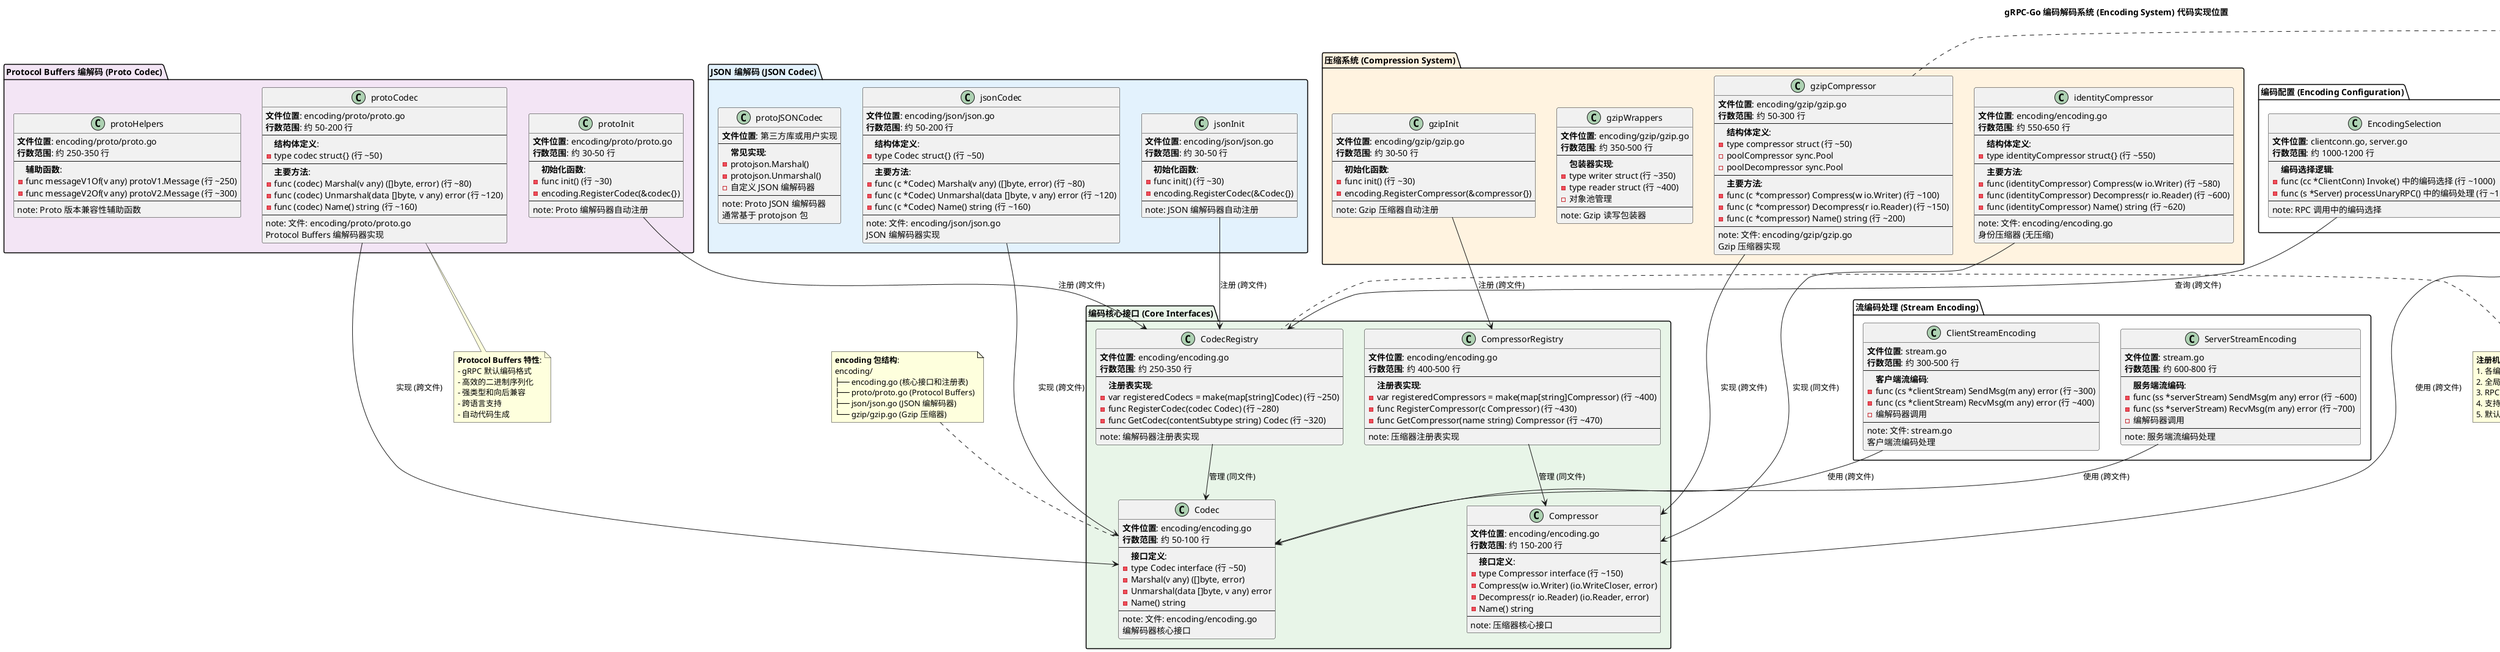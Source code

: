 @startuml 编码解码系统代码位置图

!define RECTANGLE class

title gRPC-Go 编码解码系统 (Encoding System) 代码实现位置

' 定义颜色主题
!define CODEC_COLOR #E8F5E8
!define COMPRESSOR_COLOR #FFF3E0
!define PROTO_COLOR #F3E5F5
!define JSON_COLOR #E3F2FD

package "编码核心接口 (Core Interfaces)" CODEC_COLOR {
    RECTANGLE Codec {
        **文件位置**: encoding/encoding.go
        **行数范围**: 约 50-100 行
        --
        **接口定义**:
        - type Codec interface (行 ~50)
        - Marshal(v any) ([]byte, error)
        - Unmarshal(data []byte, v any) error
        - Name() string
        --
        note: 文件: encoding/encoding.go\n编解码器核心接口
    }
    
    RECTANGLE Compressor {
        **文件位置**: encoding/encoding.go
        **行数范围**: 约 150-200 行
        --
        **接口定义**:
        - type Compressor interface (行 ~150)
        - Compress(w io.Writer) (io.WriteCloser, error)
        - Decompress(r io.Reader) (io.Reader, error)
        - Name() string
        --
        note: 压缩器核心接口
    }
    
    RECTANGLE CodecRegistry {
        **文件位置**: encoding/encoding.go
        **行数范围**: 约 250-350 行
        --
        **注册表实现**:
        - var registeredCodecs = make(map[string]Codec) (行 ~250)
        - func RegisterCodec(codec Codec) (行 ~280)
        - func GetCodec(contentSubtype string) Codec (行 ~320)
        --
        note: 编解码器注册表实现
    }
    
    RECTANGLE CompressorRegistry {
        **文件位置**: encoding/encoding.go
        **行数范围**: 约 400-500 行
        --
        **注册表实现**:
        - var registeredCompressors = make(map[string]Compressor) (行 ~400)
        - func RegisterCompressor(c Compressor) (行 ~430)
        - func GetCompressor(name string) Compressor (行 ~470)
        --
        note: 压缩器注册表实现
    }
}

package "Protocol Buffers 编解码 (Proto Codec)" PROTO_COLOR {
    RECTANGLE protoCodec {
        **文件位置**: encoding/proto/proto.go
        **行数范围**: 约 50-200 行
        --
        **结构体定义**:
        - type codec struct{} (行 ~50)
        --
        **主要方法**:
        - func (codec) Marshal(v any) ([]byte, error) (行 ~80)
        - func (codec) Unmarshal(data []byte, v any) error (行 ~120)
        - func (codec) Name() string (行 ~160)
        --
        note: 文件: encoding/proto/proto.go\nProtocol Buffers 编解码器实现
    }
    
    RECTANGLE protoInit {
        **文件位置**: encoding/proto/proto.go
        **行数范围**: 约 30-50 行
        --
        **初始化函数**:
        - func init() (行 ~30)
        - encoding.RegisterCodec(&codec{})
        --
        note: Proto 编解码器自动注册
    }
    
    RECTANGLE protoHelpers {
        **文件位置**: encoding/proto/proto.go
        **行数范围**: 约 250-350 行
        --
        **辅助函数**:
        - func messageV1Of(v any) protoV1.Message (行 ~250)
        - func messageV2Of(v any) protoV2.Message (行 ~300)
        --
        note: Proto 版本兼容性辅助函数
    }
}

package "JSON 编解码 (JSON Codec)" JSON_COLOR {
    RECTANGLE jsonCodec {
        **文件位置**: encoding/json/json.go
        **行数范围**: 约 50-200 行
        --
        **结构体定义**:
        - type Codec struct{} (行 ~50)
        --
        **主要方法**:
        - func (c *Codec) Marshal(v any) ([]byte, error) (行 ~80)
        - func (c *Codec) Unmarshal(data []byte, v any) error (行 ~120)
        - func (c *Codec) Name() string (行 ~160)
        --
        note: 文件: encoding/json/json.go\nJSON 编解码器实现
    }
    
    RECTANGLE jsonInit {
        **文件位置**: encoding/json/json.go
        **行数范围**: 约 30-50 行
        --
        **初始化函数**:
        - func init() (行 ~30)
        - encoding.RegisterCodec(&Codec{})
        --
        note: JSON 编解码器自动注册
    }
    
    RECTANGLE protoJSONCodec {
        **文件位置**: 第三方库或用户实现
        --
        **常见实现**:
        - protojson.Marshal()
        - protojson.Unmarshal()
        - 自定义 JSON 编解码器
        --
        note: Proto JSON 编解码器\n通常基于 protojson 包
    }
}

package "压缩系统 (Compression System)" COMPRESSOR_COLOR {
    RECTANGLE gzipCompressor {
        **文件位置**: encoding/gzip/gzip.go
        **行数范围**: 约 50-300 行
        --
        **结构体定义**:
        - type compressor struct (行 ~50)
        - poolCompressor sync.Pool
        - poolDecompressor sync.Pool
        --
        **主要方法**:
        - func (c *compressor) Compress(w io.Writer) (行 ~100)
        - func (c *compressor) Decompress(r io.Reader) (行 ~150)
        - func (c *compressor) Name() string (行 ~200)
        --
        note: 文件: encoding/gzip/gzip.go\nGzip 压缩器实现
    }
    
    RECTANGLE gzipInit {
        **文件位置**: encoding/gzip/gzip.go
        **行数范围**: 约 30-50 行
        --
        **初始化函数**:
        - func init() (行 ~30)
        - encoding.RegisterCompressor(&compressor{})
        --
        note: Gzip 压缩器自动注册
    }
    
    RECTANGLE gzipWrappers {
        **文件位置**: encoding/gzip/gzip.go
        **行数范围**: 约 350-500 行
        --
        **包装器实现**:
        - type writer struct (行 ~350)
        - type reader struct (行 ~400)
        - 对象池管理
        --
        note: Gzip 读写包装器
    }
    
    RECTANGLE identityCompressor {
        **文件位置**: encoding/encoding.go
        **行数范围**: 约 550-650 行
        --
        **结构体定义**:
        - type identityCompressor struct{} (行 ~550)
        --
        **主要方法**:
        - func (identityCompressor) Compress(w io.Writer) (行 ~580)
        - func (identityCompressor) Decompress(r io.Reader) (行 ~600)
        - func (identityCompressor) Name() string (行 ~620)
        --
        note: 文件: encoding/encoding.go\n身份压缩器 (无压缩)
    }
}

package "编码配置 (Encoding Configuration)" {
    RECTANGLE ContentType {
        **文件位置**: internal/transport/http_util.go
        **行数范围**: 约 100-200 行
        --
        **内容类型处理**:
        - func contentType(codec encoding.Codec) string (行 ~100)
        - func contentSubtype(contentType string) string (行 ~150)
        --
        note: 文件: internal/transport/http_util.go\n内容类型处理函数
    }
    
    RECTANGLE MessageFraming {
        **文件位置**: internal/transport/transport.go
        **行数范围**: 约 800-1000 行
        --
        **消息帧处理**:
        - func writeFrame(w io.Writer, compressed bool, data []byte) (行 ~800)
        - func readFrame(r io.Reader) ([]byte, bool, error) (行 ~900)
        --
        note: 文件: internal/transport/transport.go\n消息帧处理函数
    }
    
    RECTANGLE EncodingSelection {
        **文件位置**: clientconn.go, server.go
        **行数范围**: 约 1000-1200 行
        --
        **编码选择逻辑**:
        - func (cc *ClientConn) Invoke() 中的编码选择 (行 ~1000)
        - func (s *Server) processUnaryRPC() 中的编码处理 (行 ~1100)
        --
        note: RPC 调用中的编码选择
    }
}

package "流编码处理 (Stream Encoding)" {
    RECTANGLE ClientStreamEncoding {
        **文件位置**: stream.go
        **行数范围**: 约 300-500 行
        --
        **客户端流编码**:
        - func (cs *clientStream) SendMsg(m any) error (行 ~300)
        - func (cs *clientStream) RecvMsg(m any) error (行 ~400)
        - 编解码器调用
        --
        note: 文件: stream.go\n客户端流编码处理
    }
    
    RECTANGLE ServerStreamEncoding {
        **文件位置**: stream.go
        **行数范围**: 约 600-800 行
        --
        **服务端流编码**:
        - func (ss *serverStream) SendMsg(m any) error (行 ~600)
        - func (ss *serverStream) RecvMsg(m any) error (行 ~700)
        - 编解码器调用
        --
        note: 服务端流编码处理
    }
}

package "自定义编解码器 (Custom Codecs)" {
    RECTANGLE CustomCodecExample {
        **文件位置**: examples/features/encoding/client/main.go
        **行数范围**: 约 50-200 行
        --
        **示例实现**:
        - type customCodec struct{} (行 ~50)
        - func (c *customCodec) Marshal(v any) (行 ~100)
        - func (c *customCodec) Unmarshal(data []byte, v any) (行 ~150)
        --
        note: 文件: examples/features/encoding/\n自定义编解码器示例
    }
    
    RECTANGLE ThirdPartyCodecs {
        **文件位置**: 第三方库
        --
        **常见第三方编解码器**:
        - MessagePack
        - Avro
        - Thrift
        - 自定义二进制格式
        --
        note: 第三方编解码器\n通常作为独立包提供
    }
}

package "性能优化 (Performance Optimization)" {
    RECTANGLE BufferPool {
        **文件位置**: internal/buffer/buffer.go
        **行数范围**: 约 50-200 行
        --
        **缓冲区池实现**:
        - var bufferPool = sync.Pool{} (行 ~50)
        - func Get() *bytes.Buffer (行 ~100)
        - func Put(b *bytes.Buffer) (行 ~150)
        --
        note: 文件: internal/buffer/buffer.go\n缓冲区对象池
    }
    
    RECTANGLE MemoryManagement {
        **文件位置**: internal/transport/transport.go
        **行数范围**: 约 1200-1400 行
        --
        **内存管理**:
        - 零拷贝优化
        - 缓冲区复用
        - 内存池管理
        --
        note: 传输层内存管理优化
    }
}

' 定义关系和文件依赖
protoCodec --> Codec : 实现 (跨文件)
jsonCodec --> Codec : 实现 (跨文件)

gzipCompressor --> Compressor : 实现 (跨文件)
identityCompressor --> Compressor : 实现 (同文件)

CodecRegistry --> Codec : 管理 (同文件)
CompressorRegistry --> Compressor : 管理 (同文件)

protoInit --> CodecRegistry : 注册 (跨文件)
jsonInit --> CodecRegistry : 注册 (跨文件)
gzipInit --> CompressorRegistry : 注册 (跨文件)

ClientStreamEncoding --> Codec : 使用 (跨文件)
ServerStreamEncoding --> Codec : 使用 (跨文件)

MessageFraming --> Compressor : 使用 (跨文件)
EncodingSelection --> CodecRegistry : 查询 (跨文件)

' 文件结构注释
note top of Codec
  **encoding 包结构**:
  encoding/
  ├── encoding.go (核心接口和注册表)
  ├── proto/proto.go (Protocol Buffers)
  ├── json/json.go (JSON 编解码器)
  └── gzip/gzip.go (Gzip 压缩器)
end note

note bottom of protoCodec
  **Protocol Buffers 特性**:
  - gRPC 默认编码格式
  - 高效的二进制序列化
  - 强类型和向后兼容
  - 跨语言支持
  - 自动代码生成
end note

note right of gzipCompressor
  **压缩器特性**:
  - 使用对象池减少内存分配
  - 支持流式压缩
  - 自动选择压缩级别
  - 平衡压缩率和性能
  - 错误处理和恢复
end note

note left of CodecRegistry
  **注册机制**:
  1. 各编解码器在 init() 中自动注册
  2. 全局 map 存储 name -> Codec
  3. RPC 调用时根据 content-type 选择
  4. 支持运行时动态注册
  5. 默认使用 proto 编解码器
end note

' 编码流程注释
note as N1
  **编码解码流程**:
  
  **发送流程**:
  1. Go 对象 → Codec.Marshal → 字节流
  2. 字节流 → Compressor.Compress → 压缩数据
  3. 压缩数据 → 消息帧 → 网络传输
  
  **接收流程**:
  1. 网络数据 → 消息帧 → 压缩数据
  2. 压缩数据 → Compressor.Decompress → 字节流
  3. 字节流 → Codec.Unmarshal → Go 对象
  
  **性能优化**:
  - 对象池复用缓冲区
  - 零拷贝内存管理
  - 流式压缩处理
  - 自适应压缩策略
end note

@enduml
